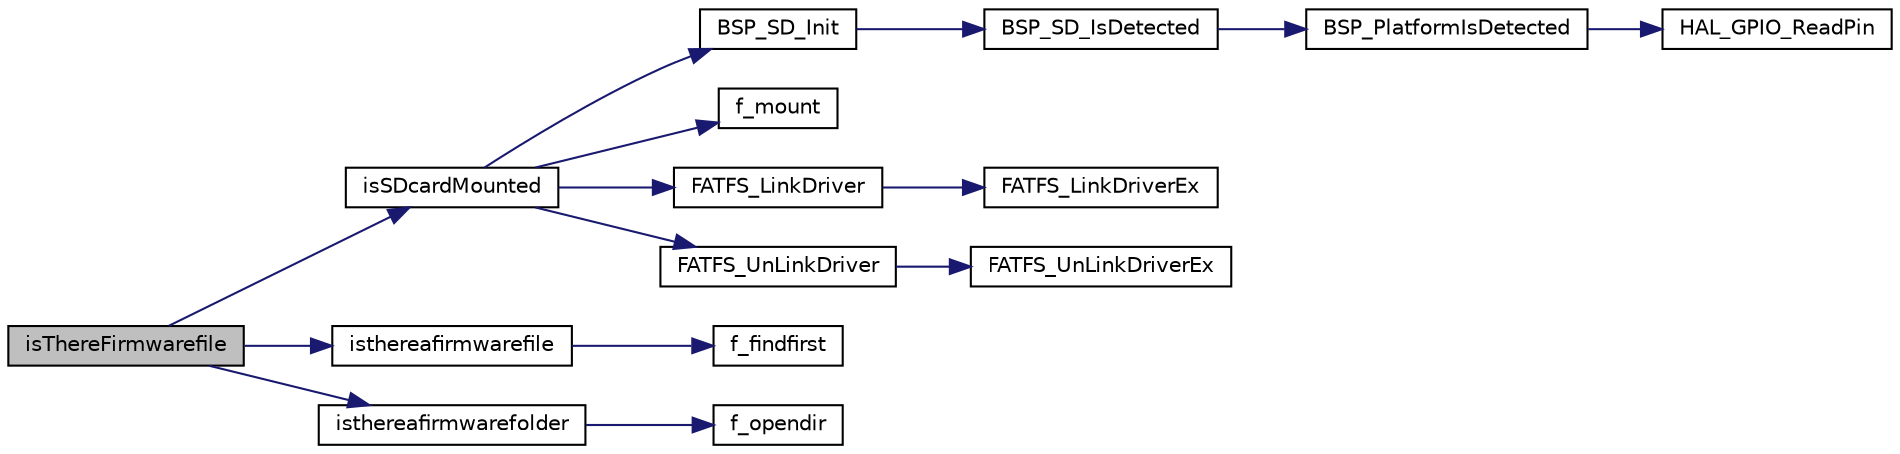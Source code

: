 digraph "isThereFirmwarefile"
{
 // LATEX_PDF_SIZE
  edge [fontname="Helvetica",fontsize="10",labelfontname="Helvetica",labelfontsize="10"];
  node [fontname="Helvetica",fontsize="10",shape=record];
  rankdir="LR";
  Node1 [label="isThereFirmwarefile",height=0.2,width=0.4,color="black", fillcolor="grey75", style="filled", fontcolor="black",tooltip=" "];
  Node1 -> Node2 [color="midnightblue",fontsize="10",style="solid",fontname="Helvetica"];
  Node2 [label="isSDcardMounted",height=0.2,width=0.4,color="black", fillcolor="white", style="filled",URL="$bootloader_main_8c.html#ab9d6015915e86857d061d4f4e3a034c1",tooltip=" "];
  Node2 -> Node3 [color="midnightblue",fontsize="10",style="solid",fontname="Helvetica"];
  Node3 [label="BSP_SD_Init",height=0.2,width=0.4,color="black", fillcolor="white", style="filled",URL="$bsp__driver__sd_8c.html#afe208758d02f97e12c2eecbf604c1726",tooltip="Initializes the SD card device."];
  Node3 -> Node4 [color="midnightblue",fontsize="10",style="solid",fontname="Helvetica"];
  Node4 [label="BSP_SD_IsDetected",height=0.2,width=0.4,color="black", fillcolor="white", style="filled",URL="$bsp__driver__sd_8c.html#a80c0a2c6722e29b76aa3e3d8a57ee27a",tooltip="Detects if SD card is correctly plugged in the memory slot or not."];
  Node4 -> Node5 [color="midnightblue",fontsize="10",style="solid",fontname="Helvetica"];
  Node5 [label="BSP_PlatformIsDetected",height=0.2,width=0.4,color="black", fillcolor="white", style="filled",URL="$fatfs__platform_8c.html#aa64443bad1703927b76af9ab0ddd443d",tooltip=" "];
  Node5 -> Node6 [color="midnightblue",fontsize="10",style="solid",fontname="Helvetica"];
  Node6 [label="HAL_GPIO_ReadPin",height=0.2,width=0.4,color="black", fillcolor="white", style="filled",URL="$group___g_p_i_o___exported___functions___group2.html#gaf2b819ea6551319ddd5670db318d2e4e",tooltip=" "];
  Node2 -> Node7 [color="midnightblue",fontsize="10",style="solid",fontname="Helvetica"];
  Node7 [label="f_mount",height=0.2,width=0.4,color="black", fillcolor="white", style="filled",URL="$ff_8c.html#a16a934c2bbfa2160295810adc49d5509",tooltip=" "];
  Node2 -> Node8 [color="midnightblue",fontsize="10",style="solid",fontname="Helvetica"];
  Node8 [label="FATFS_LinkDriver",height=0.2,width=0.4,color="black", fillcolor="white", style="filled",URL="$ff__gen__drv_8c.html#a95dad42ba07bb7d48cb5fb5fd3c8ef6f",tooltip="Links a compatible diskio driver and increments the number of active linked drivers."];
  Node8 -> Node9 [color="midnightblue",fontsize="10",style="solid",fontname="Helvetica"];
  Node9 [label="FATFS_LinkDriverEx",height=0.2,width=0.4,color="black", fillcolor="white", style="filled",URL="$ff__gen__drv_8c.html#a98c3c80319173c9925bbeddd2ebe55f0",tooltip="Links a compatible diskio driver/lun id and increments the number of active linked drivers."];
  Node2 -> Node10 [color="midnightblue",fontsize="10",style="solid",fontname="Helvetica"];
  Node10 [label="FATFS_UnLinkDriver",height=0.2,width=0.4,color="black", fillcolor="white", style="filled",URL="$ff__gen__drv_8c.html#a5f457aa4e15830f4c77a9fa766f761d3",tooltip="Unlinks a diskio driver and decrements the number of active linked drivers."];
  Node10 -> Node11 [color="midnightblue",fontsize="10",style="solid",fontname="Helvetica"];
  Node11 [label="FATFS_UnLinkDriverEx",height=0.2,width=0.4,color="black", fillcolor="white", style="filled",URL="$ff__gen__drv_8c.html#a6ee487f56c0548d0da207dcbbe9bfe14",tooltip="Unlinks a diskio driver and decrements the number of active linked drivers."];
  Node1 -> Node12 [color="midnightblue",fontsize="10",style="solid",fontname="Helvetica"];
  Node12 [label="isthereafirmwarefile",height=0.2,width=0.4,color="black", fillcolor="white", style="filled",URL="$bootloader_main_8c.html#a51b01b9a7dc09793089182ed2854c313",tooltip=" "];
  Node12 -> Node13 [color="midnightblue",fontsize="10",style="solid",fontname="Helvetica"];
  Node13 [label="f_findfirst",height=0.2,width=0.4,color="black", fillcolor="white", style="filled",URL="$ff_8h.html#a6db7bc3d037b51a9f205eacda6177a5f",tooltip=" "];
  Node1 -> Node14 [color="midnightblue",fontsize="10",style="solid",fontname="Helvetica"];
  Node14 [label="isthereafirmwarefolder",height=0.2,width=0.4,color="black", fillcolor="white", style="filled",URL="$bootloader_main_8c.html#aa49a0465ed710d7bea43b2e0a4f6a945",tooltip=" "];
  Node14 -> Node15 [color="midnightblue",fontsize="10",style="solid",fontname="Helvetica"];
  Node15 [label="f_opendir",height=0.2,width=0.4,color="black", fillcolor="white", style="filled",URL="$ff_8c.html#ab63b213c75f7335fbb63a1f3f70e5fc7",tooltip=" "];
}
